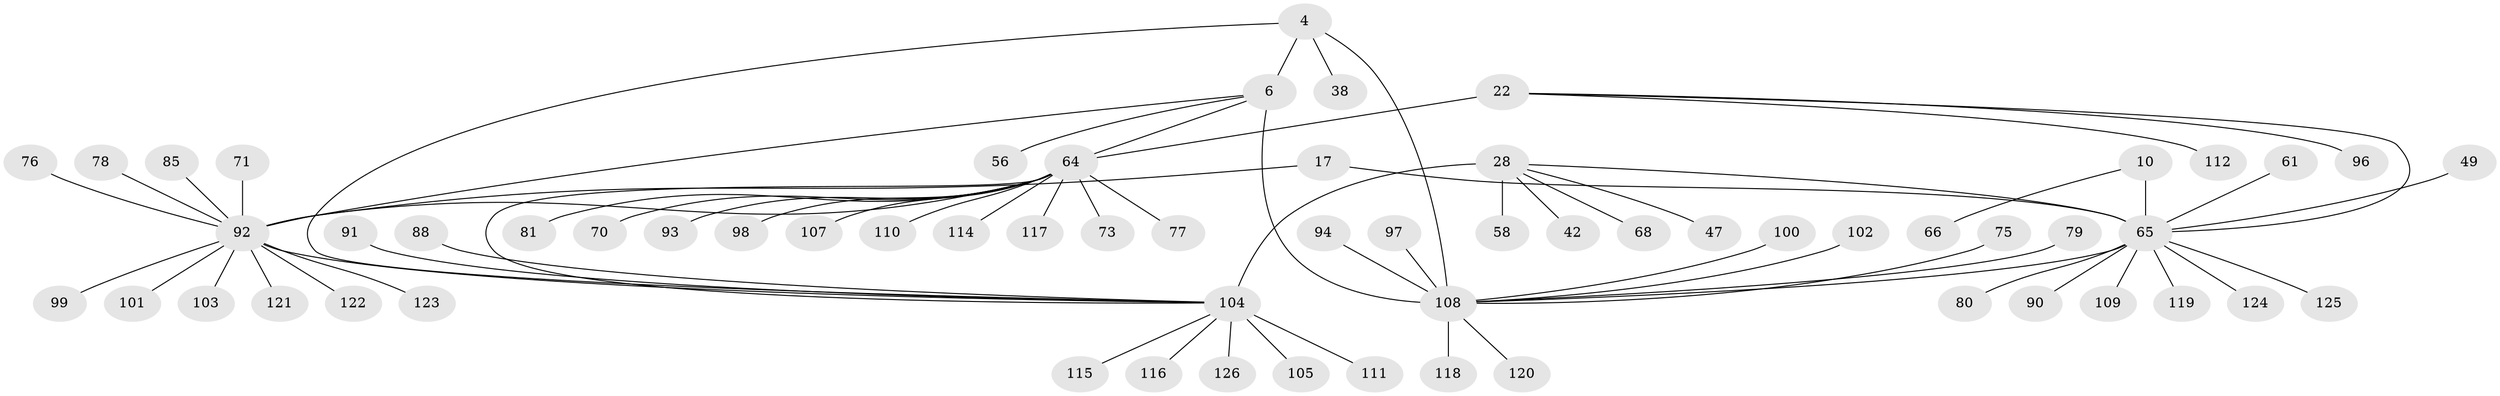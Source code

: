 // original degree distribution, {6: 0.031746031746031744, 11: 0.015873015873015872, 10: 0.05555555555555555, 5: 0.031746031746031744, 8: 0.047619047619047616, 12: 0.015873015873015872, 13: 0.007936507936507936, 7: 0.007936507936507936, 9: 0.023809523809523808, 1: 0.6587301587301587, 3: 0.031746031746031744, 2: 0.07142857142857142}
// Generated by graph-tools (version 1.1) at 2025/54/03/09/25 04:54:28]
// undirected, 63 vertices, 69 edges
graph export_dot {
graph [start="1"]
  node [color=gray90,style=filled];
  4 [super="+1"];
  6 [super="+5"];
  10 [super="+8"];
  17 [super="+15"];
  22 [super="+21"];
  28 [super="+26"];
  38;
  42;
  47;
  49;
  56;
  58;
  61;
  64 [super="+40+24+36+44+48+63"];
  65 [super="+12+31+32+34+41+43+46"];
  66;
  68;
  70;
  71;
  73;
  75;
  76;
  77;
  78;
  79;
  80;
  81;
  85;
  88;
  90;
  91;
  92 [super="+39+67+35+54+60+62"];
  93;
  94;
  96 [super="+74"];
  97;
  98;
  99;
  100;
  101;
  102;
  103 [super="+89"];
  104 [super="+82+83+87"];
  105 [super="+57+86"];
  107;
  108 [super="+3+69"];
  109;
  110;
  111;
  112 [super="+52+106"];
  114;
  115;
  116;
  117;
  118;
  119;
  120;
  121 [super="+113"];
  122;
  123 [super="+95"];
  124;
  125;
  126;
  4 -- 6 [weight=4];
  4 -- 38;
  4 -- 108 [weight=4];
  4 -- 104;
  6 -- 56;
  6 -- 108 [weight=4];
  6 -- 64;
  6 -- 92;
  10 -- 66;
  10 -- 65 [weight=8];
  17 -- 92 [weight=8];
  17 -- 65;
  22 -- 112;
  22 -- 96;
  22 -- 64 [weight=8];
  22 -- 65;
  28 -- 42;
  28 -- 47;
  28 -- 68;
  28 -- 58;
  28 -- 65;
  28 -- 104 [weight=8];
  49 -- 65;
  61 -- 65;
  64 -- 70;
  64 -- 73;
  64 -- 77;
  64 -- 81;
  64 -- 92 [weight=3];
  64 -- 93;
  64 -- 98;
  64 -- 107;
  64 -- 110;
  64 -- 114;
  64 -- 117;
  64 -- 104;
  65 -- 80;
  65 -- 90;
  65 -- 108 [weight=2];
  65 -- 109;
  65 -- 125;
  65 -- 119;
  65 -- 124;
  71 -- 92;
  75 -- 108;
  76 -- 92;
  78 -- 92;
  79 -- 108;
  85 -- 92;
  88 -- 104;
  91 -- 104;
  92 -- 99;
  92 -- 101;
  92 -- 103;
  92 -- 121;
  92 -- 122;
  92 -- 123;
  92 -- 104;
  94 -- 108;
  97 -- 108;
  100 -- 108;
  102 -- 108;
  104 -- 105;
  104 -- 111;
  104 -- 115;
  104 -- 116;
  104 -- 126;
  108 -- 118;
  108 -- 120;
}
